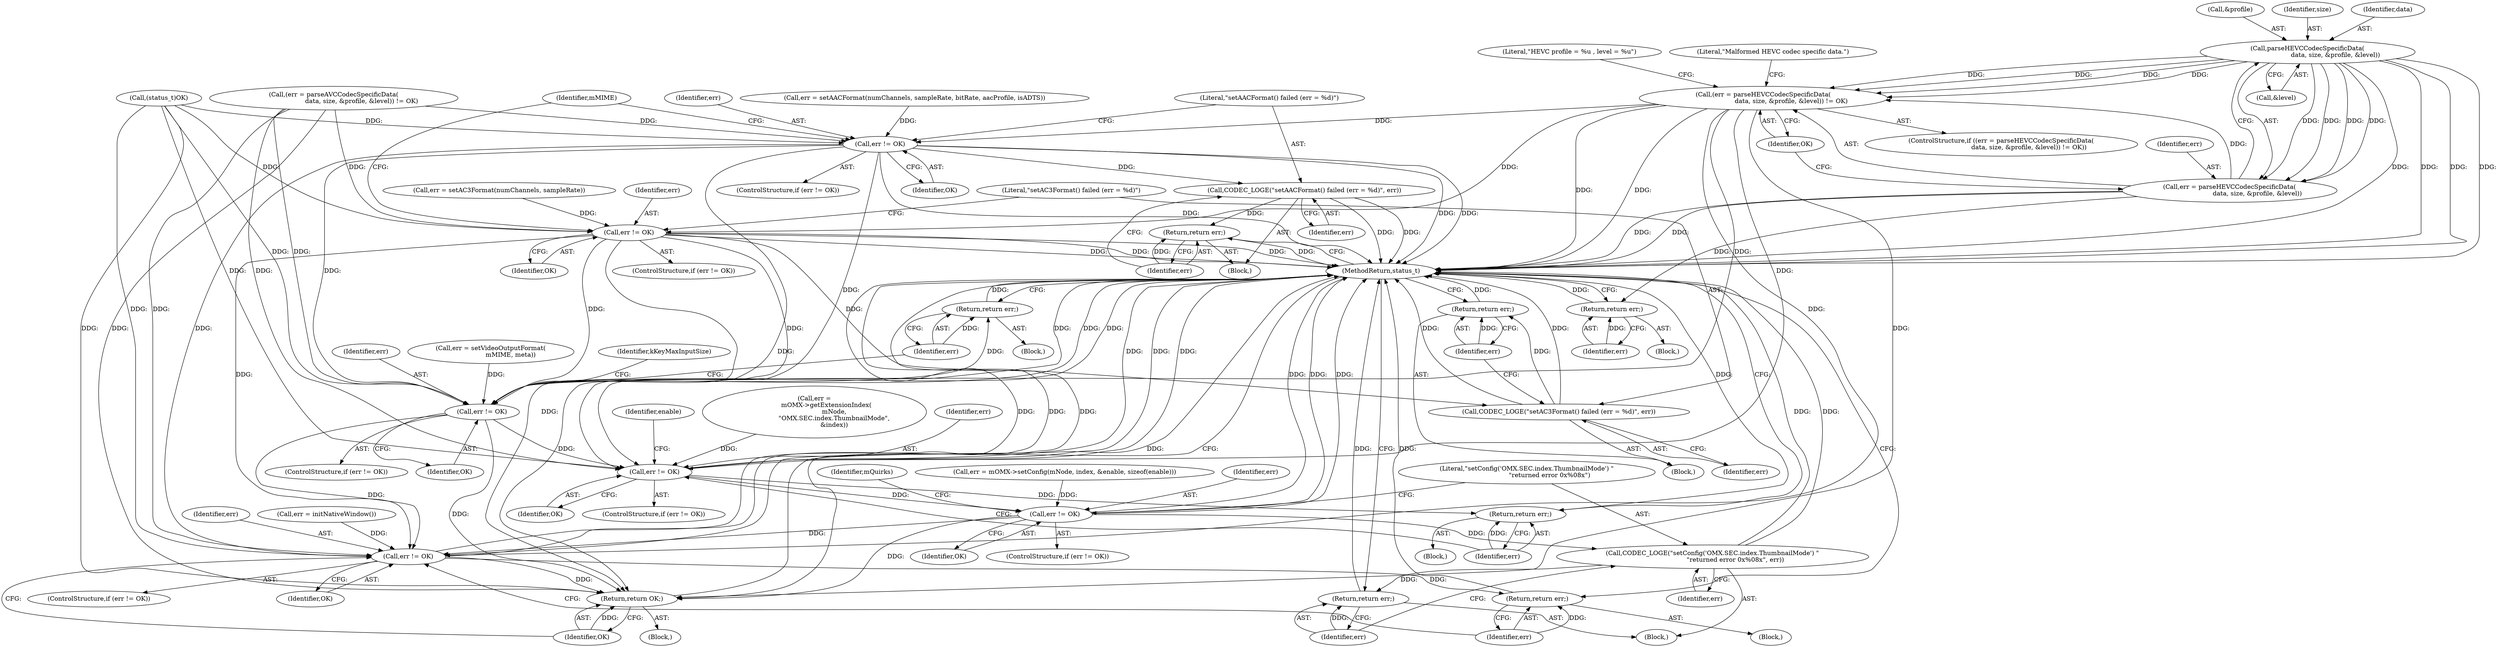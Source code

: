 digraph "0_Android_0bb5ced60304da7f61478ffd359e7ba65d72f181_1@pointer" {
"1000203" [label="(Call,parseHEVCCodecSpecificData(\n                            data, size, &profile, &level))"];
"1000200" [label="(Call,(err = parseHEVCCodecSpecificData(\n                            data, size, &profile, &level)) != OK)"];
"1000366" [label="(Call,err != OK)"];
"1000370" [label="(Call,CODEC_LOGE(\"setAACFormat() failed (err = %d)\", err))"];
"1000373" [label="(Return,return err;)"];
"1000517" [label="(Call,err != OK)"];
"1000521" [label="(Return,return err;)"];
"1000558" [label="(Call,err != OK)"];
"1000562" [label="(Return,return err;)"];
"1000578" [label="(Call,err != OK)"];
"1000582" [label="(Call,CODEC_LOGE(\"setConfig('OMX.SEC.index.ThumbnailMode') \"\n                       \"returned error 0x%08x\", err))"];
"1000585" [label="(Return,return err;)"];
"1000615" [label="(Call,err != OK)"];
"1000619" [label="(Return,return err;)"];
"1000621" [label="(Return,return OK;)"];
"1000428" [label="(Call,err != OK)"];
"1000432" [label="(Call,CODEC_LOGE(\"setAC3Format() failed (err = %d)\", err))"];
"1000435" [label="(Return,return err;)"];
"1000201" [label="(Call,err = parseHEVCCodecSpecificData(\n                            data, size, &profile, &level))"];
"1000214" [label="(Return,return err;)"];
"1000586" [label="(Identifier,err)"];
"1000516" [label="(ControlStructure,if (err != OK))"];
"1000206" [label="(Call,&profile)"];
"1000568" [label="(Call,err = mOMX->setConfig(mNode, index, &enable, sizeof(enable)))"];
"1000210" [label="(Identifier,OK)"];
"1000560" [label="(Identifier,OK)"];
"1000368" [label="(Identifier,OK)"];
"1000616" [label="(Identifier,err)"];
"1000203" [label="(Call,parseHEVCCodecSpecificData(\n                            data, size, &profile, &level))"];
"1000581" [label="(Block,)"];
"1000211" [label="(Block,)"];
"1000208" [label="(Call,&level)"];
"1000434" [label="(Identifier,err)"];
"1000559" [label="(Identifier,err)"];
"1000369" [label="(Block,)"];
"1000373" [label="(Return,return err;)"];
"1000563" [label="(Identifier,err)"];
"1000435" [label="(Return,return err;)"];
"1000623" [label="(MethodReturn,status_t)"];
"1000202" [label="(Identifier,err)"];
"1000214" [label="(Return,return err;)"];
"1000562" [label="(Return,return err;)"];
"1000163" [label="(Call,(err = parseAVCCodecSpecificData(\n                            data, size, &profile, &level)) != OK)"];
"1000578" [label="(Call,err != OK)"];
"1000622" [label="(Identifier,OK)"];
"1000217" [label="(Literal,\"HEVC profile = %u , level = %u\")"];
"1000518" [label="(Identifier,err)"];
"1000430" [label="(Identifier,OK)"];
"1000213" [label="(Literal,\"Malformed HEVC codec specific data.\")"];
"1000577" [label="(ControlStructure,if (err != OK))"];
"1000367" [label="(Identifier,err)"];
"1000619" [label="(Return,return err;)"];
"1000522" [label="(Identifier,err)"];
"1000201" [label="(Call,err = parseHEVCCodecSpecificData(\n                            data, size, &profile, &level))"];
"1000371" [label="(Literal,\"setAACFormat() failed (err = %d)\")"];
"1000519" [label="(Identifier,OK)"];
"1000579" [label="(Identifier,err)"];
"1000374" [label="(Identifier,err)"];
"1000614" [label="(ControlStructure,if (err != OK))"];
"1000436" [label="(Identifier,err)"];
"1000200" [label="(Call,(err = parseHEVCCodecSpecificData(\n                            data, size, &profile, &level)) != OK)"];
"1000135" [label="(Call,(status_t)OK)"];
"1000432" [label="(Call,CODEC_LOGE(\"setAC3Format() failed (err = %d)\", err))"];
"1000585" [label="(Return,return err;)"];
"1000618" [label="(Block,)"];
"1000428" [label="(Call,err != OK)"];
"1000433" [label="(Literal,\"setAC3Format() failed (err = %d)\")"];
"1000205" [label="(Identifier,size)"];
"1000199" [label="(ControlStructure,if ((err = parseHEVCCodecSpecificData(\n                            data, size, &profile, &level)) != OK))"];
"1000615" [label="(Call,err != OK)"];
"1000566" [label="(Identifier,enable)"];
"1000511" [label="(Call,err = setVideoOutputFormat(\n                    mMIME, meta))"];
"1000422" [label="(Call,err = setAC3Format(numChannels, sampleRate))"];
"1000431" [label="(Block,)"];
"1000204" [label="(Identifier,data)"];
"1000517" [label="(Call,err != OK)"];
"1000582" [label="(Call,CODEC_LOGE(\"setConfig('OMX.SEC.index.ThumbnailMode') \"\n                       \"returned error 0x%08x\", err))"];
"1000557" [label="(ControlStructure,if (err != OK))"];
"1000526" [label="(Identifier,kKeyMaxInputSize)"];
"1000588" [label="(Identifier,mQuirks)"];
"1000427" [label="(ControlStructure,if (err != OK))"];
"1000561" [label="(Block,)"];
"1000583" [label="(Literal,\"setConfig('OMX.SEC.index.ThumbnailMode') \"\n                       \"returned error 0x%08x\")"];
"1000498" [label="(Identifier,mMIME)"];
"1000372" [label="(Identifier,err)"];
"1000584" [label="(Identifier,err)"];
"1000429" [label="(Identifier,err)"];
"1000215" [label="(Identifier,err)"];
"1000521" [label="(Return,return err;)"];
"1000357" [label="(Call,err = setAACFormat(numChannels, sampleRate, bitRate, aacProfile, isADTS))"];
"1000617" [label="(Identifier,OK)"];
"1000620" [label="(Identifier,err)"];
"1000365" [label="(ControlStructure,if (err != OK))"];
"1000558" [label="(Call,err != OK)"];
"1000520" [label="(Block,)"];
"1000611" [label="(Call,err = initNativeWindow())"];
"1000104" [label="(Block,)"];
"1000366" [label="(Call,err != OK)"];
"1000621" [label="(Return,return OK;)"];
"1000370" [label="(Call,CODEC_LOGE(\"setAACFormat() failed (err = %d)\", err))"];
"1000550" [label="(Call,err =\n            mOMX->getExtensionIndex(\n                    mNode,\n                    \"OMX.SEC.index.ThumbnailMode\",\n                    &index))"];
"1000580" [label="(Identifier,OK)"];
"1000203" -> "1000201"  [label="AST: "];
"1000203" -> "1000208"  [label="CFG: "];
"1000204" -> "1000203"  [label="AST: "];
"1000205" -> "1000203"  [label="AST: "];
"1000206" -> "1000203"  [label="AST: "];
"1000208" -> "1000203"  [label="AST: "];
"1000201" -> "1000203"  [label="CFG: "];
"1000203" -> "1000623"  [label="DDG: "];
"1000203" -> "1000623"  [label="DDG: "];
"1000203" -> "1000623"  [label="DDG: "];
"1000203" -> "1000623"  [label="DDG: "];
"1000203" -> "1000200"  [label="DDG: "];
"1000203" -> "1000200"  [label="DDG: "];
"1000203" -> "1000200"  [label="DDG: "];
"1000203" -> "1000200"  [label="DDG: "];
"1000203" -> "1000201"  [label="DDG: "];
"1000203" -> "1000201"  [label="DDG: "];
"1000203" -> "1000201"  [label="DDG: "];
"1000203" -> "1000201"  [label="DDG: "];
"1000200" -> "1000199"  [label="AST: "];
"1000200" -> "1000210"  [label="CFG: "];
"1000201" -> "1000200"  [label="AST: "];
"1000210" -> "1000200"  [label="AST: "];
"1000213" -> "1000200"  [label="CFG: "];
"1000217" -> "1000200"  [label="CFG: "];
"1000200" -> "1000623"  [label="DDG: "];
"1000200" -> "1000623"  [label="DDG: "];
"1000201" -> "1000200"  [label="DDG: "];
"1000200" -> "1000366"  [label="DDG: "];
"1000200" -> "1000428"  [label="DDG: "];
"1000200" -> "1000517"  [label="DDG: "];
"1000200" -> "1000558"  [label="DDG: "];
"1000200" -> "1000615"  [label="DDG: "];
"1000200" -> "1000621"  [label="DDG: "];
"1000366" -> "1000365"  [label="AST: "];
"1000366" -> "1000368"  [label="CFG: "];
"1000367" -> "1000366"  [label="AST: "];
"1000368" -> "1000366"  [label="AST: "];
"1000371" -> "1000366"  [label="CFG: "];
"1000498" -> "1000366"  [label="CFG: "];
"1000366" -> "1000623"  [label="DDG: "];
"1000366" -> "1000623"  [label="DDG: "];
"1000366" -> "1000623"  [label="DDG: "];
"1000357" -> "1000366"  [label="DDG: "];
"1000163" -> "1000366"  [label="DDG: "];
"1000135" -> "1000366"  [label="DDG: "];
"1000366" -> "1000370"  [label="DDG: "];
"1000366" -> "1000517"  [label="DDG: "];
"1000366" -> "1000558"  [label="DDG: "];
"1000366" -> "1000615"  [label="DDG: "];
"1000366" -> "1000621"  [label="DDG: "];
"1000370" -> "1000369"  [label="AST: "];
"1000370" -> "1000372"  [label="CFG: "];
"1000371" -> "1000370"  [label="AST: "];
"1000372" -> "1000370"  [label="AST: "];
"1000374" -> "1000370"  [label="CFG: "];
"1000370" -> "1000623"  [label="DDG: "];
"1000370" -> "1000623"  [label="DDG: "];
"1000370" -> "1000373"  [label="DDG: "];
"1000373" -> "1000369"  [label="AST: "];
"1000373" -> "1000374"  [label="CFG: "];
"1000374" -> "1000373"  [label="AST: "];
"1000623" -> "1000373"  [label="CFG: "];
"1000373" -> "1000623"  [label="DDG: "];
"1000374" -> "1000373"  [label="DDG: "];
"1000517" -> "1000516"  [label="AST: "];
"1000517" -> "1000519"  [label="CFG: "];
"1000518" -> "1000517"  [label="AST: "];
"1000519" -> "1000517"  [label="AST: "];
"1000522" -> "1000517"  [label="CFG: "];
"1000526" -> "1000517"  [label="CFG: "];
"1000517" -> "1000623"  [label="DDG: "];
"1000517" -> "1000623"  [label="DDG: "];
"1000517" -> "1000623"  [label="DDG: "];
"1000511" -> "1000517"  [label="DDG: "];
"1000163" -> "1000517"  [label="DDG: "];
"1000428" -> "1000517"  [label="DDG: "];
"1000135" -> "1000517"  [label="DDG: "];
"1000517" -> "1000521"  [label="DDG: "];
"1000517" -> "1000558"  [label="DDG: "];
"1000517" -> "1000615"  [label="DDG: "];
"1000517" -> "1000621"  [label="DDG: "];
"1000521" -> "1000520"  [label="AST: "];
"1000521" -> "1000522"  [label="CFG: "];
"1000522" -> "1000521"  [label="AST: "];
"1000623" -> "1000521"  [label="CFG: "];
"1000521" -> "1000623"  [label="DDG: "];
"1000522" -> "1000521"  [label="DDG: "];
"1000558" -> "1000557"  [label="AST: "];
"1000558" -> "1000560"  [label="CFG: "];
"1000559" -> "1000558"  [label="AST: "];
"1000560" -> "1000558"  [label="AST: "];
"1000563" -> "1000558"  [label="CFG: "];
"1000566" -> "1000558"  [label="CFG: "];
"1000558" -> "1000623"  [label="DDG: "];
"1000558" -> "1000623"  [label="DDG: "];
"1000558" -> "1000623"  [label="DDG: "];
"1000550" -> "1000558"  [label="DDG: "];
"1000163" -> "1000558"  [label="DDG: "];
"1000428" -> "1000558"  [label="DDG: "];
"1000135" -> "1000558"  [label="DDG: "];
"1000558" -> "1000562"  [label="DDG: "];
"1000558" -> "1000578"  [label="DDG: "];
"1000562" -> "1000561"  [label="AST: "];
"1000562" -> "1000563"  [label="CFG: "];
"1000563" -> "1000562"  [label="AST: "];
"1000623" -> "1000562"  [label="CFG: "];
"1000562" -> "1000623"  [label="DDG: "];
"1000563" -> "1000562"  [label="DDG: "];
"1000578" -> "1000577"  [label="AST: "];
"1000578" -> "1000580"  [label="CFG: "];
"1000579" -> "1000578"  [label="AST: "];
"1000580" -> "1000578"  [label="AST: "];
"1000583" -> "1000578"  [label="CFG: "];
"1000588" -> "1000578"  [label="CFG: "];
"1000578" -> "1000623"  [label="DDG: "];
"1000578" -> "1000623"  [label="DDG: "];
"1000578" -> "1000623"  [label="DDG: "];
"1000568" -> "1000578"  [label="DDG: "];
"1000578" -> "1000582"  [label="DDG: "];
"1000578" -> "1000615"  [label="DDG: "];
"1000578" -> "1000621"  [label="DDG: "];
"1000582" -> "1000581"  [label="AST: "];
"1000582" -> "1000584"  [label="CFG: "];
"1000583" -> "1000582"  [label="AST: "];
"1000584" -> "1000582"  [label="AST: "];
"1000586" -> "1000582"  [label="CFG: "];
"1000582" -> "1000623"  [label="DDG: "];
"1000582" -> "1000623"  [label="DDG: "];
"1000582" -> "1000585"  [label="DDG: "];
"1000585" -> "1000581"  [label="AST: "];
"1000585" -> "1000586"  [label="CFG: "];
"1000586" -> "1000585"  [label="AST: "];
"1000623" -> "1000585"  [label="CFG: "];
"1000585" -> "1000623"  [label="DDG: "];
"1000586" -> "1000585"  [label="DDG: "];
"1000615" -> "1000614"  [label="AST: "];
"1000615" -> "1000617"  [label="CFG: "];
"1000616" -> "1000615"  [label="AST: "];
"1000617" -> "1000615"  [label="AST: "];
"1000620" -> "1000615"  [label="CFG: "];
"1000622" -> "1000615"  [label="CFG: "];
"1000615" -> "1000623"  [label="DDG: "];
"1000615" -> "1000623"  [label="DDG: "];
"1000615" -> "1000623"  [label="DDG: "];
"1000611" -> "1000615"  [label="DDG: "];
"1000163" -> "1000615"  [label="DDG: "];
"1000428" -> "1000615"  [label="DDG: "];
"1000135" -> "1000615"  [label="DDG: "];
"1000615" -> "1000619"  [label="DDG: "];
"1000615" -> "1000621"  [label="DDG: "];
"1000619" -> "1000618"  [label="AST: "];
"1000619" -> "1000620"  [label="CFG: "];
"1000620" -> "1000619"  [label="AST: "];
"1000623" -> "1000619"  [label="CFG: "];
"1000619" -> "1000623"  [label="DDG: "];
"1000620" -> "1000619"  [label="DDG: "];
"1000621" -> "1000104"  [label="AST: "];
"1000621" -> "1000622"  [label="CFG: "];
"1000622" -> "1000621"  [label="AST: "];
"1000623" -> "1000621"  [label="CFG: "];
"1000621" -> "1000623"  [label="DDG: "];
"1000622" -> "1000621"  [label="DDG: "];
"1000163" -> "1000621"  [label="DDG: "];
"1000428" -> "1000621"  [label="DDG: "];
"1000135" -> "1000621"  [label="DDG: "];
"1000428" -> "1000427"  [label="AST: "];
"1000428" -> "1000430"  [label="CFG: "];
"1000429" -> "1000428"  [label="AST: "];
"1000430" -> "1000428"  [label="AST: "];
"1000433" -> "1000428"  [label="CFG: "];
"1000498" -> "1000428"  [label="CFG: "];
"1000428" -> "1000623"  [label="DDG: "];
"1000428" -> "1000623"  [label="DDG: "];
"1000428" -> "1000623"  [label="DDG: "];
"1000422" -> "1000428"  [label="DDG: "];
"1000163" -> "1000428"  [label="DDG: "];
"1000135" -> "1000428"  [label="DDG: "];
"1000428" -> "1000432"  [label="DDG: "];
"1000432" -> "1000431"  [label="AST: "];
"1000432" -> "1000434"  [label="CFG: "];
"1000433" -> "1000432"  [label="AST: "];
"1000434" -> "1000432"  [label="AST: "];
"1000436" -> "1000432"  [label="CFG: "];
"1000432" -> "1000623"  [label="DDG: "];
"1000432" -> "1000623"  [label="DDG: "];
"1000432" -> "1000435"  [label="DDG: "];
"1000435" -> "1000431"  [label="AST: "];
"1000435" -> "1000436"  [label="CFG: "];
"1000436" -> "1000435"  [label="AST: "];
"1000623" -> "1000435"  [label="CFG: "];
"1000435" -> "1000623"  [label="DDG: "];
"1000436" -> "1000435"  [label="DDG: "];
"1000202" -> "1000201"  [label="AST: "];
"1000210" -> "1000201"  [label="CFG: "];
"1000201" -> "1000623"  [label="DDG: "];
"1000201" -> "1000623"  [label="DDG: "];
"1000201" -> "1000214"  [label="DDG: "];
"1000214" -> "1000211"  [label="AST: "];
"1000214" -> "1000215"  [label="CFG: "];
"1000215" -> "1000214"  [label="AST: "];
"1000623" -> "1000214"  [label="CFG: "];
"1000214" -> "1000623"  [label="DDG: "];
"1000215" -> "1000214"  [label="DDG: "];
}
